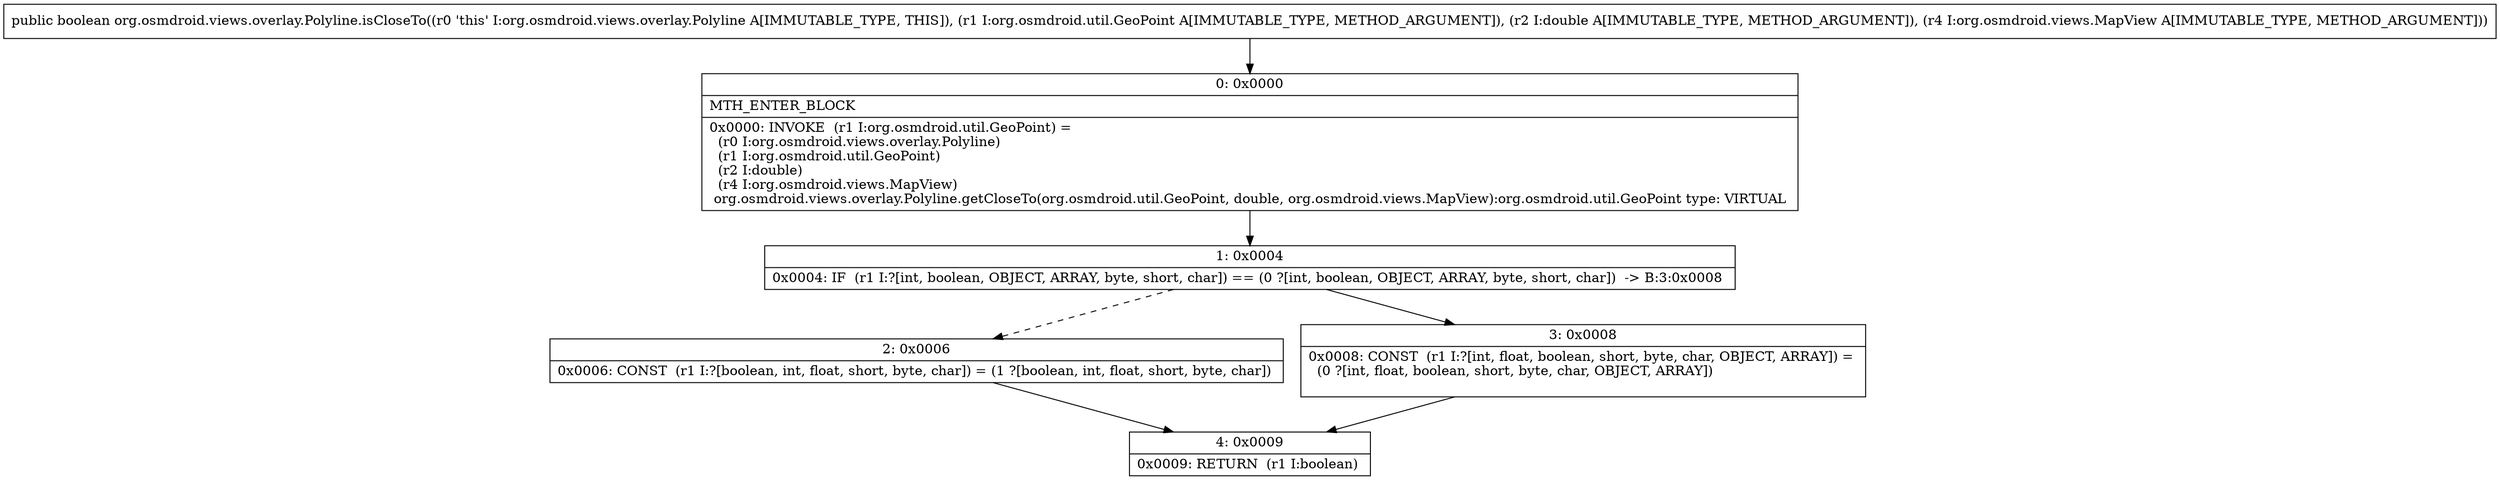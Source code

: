 digraph "CFG fororg.osmdroid.views.overlay.Polyline.isCloseTo(Lorg\/osmdroid\/util\/GeoPoint;DLorg\/osmdroid\/views\/MapView;)Z" {
Node_0 [shape=record,label="{0\:\ 0x0000|MTH_ENTER_BLOCK\l|0x0000: INVOKE  (r1 I:org.osmdroid.util.GeoPoint) = \l  (r0 I:org.osmdroid.views.overlay.Polyline)\l  (r1 I:org.osmdroid.util.GeoPoint)\l  (r2 I:double)\l  (r4 I:org.osmdroid.views.MapView)\l org.osmdroid.views.overlay.Polyline.getCloseTo(org.osmdroid.util.GeoPoint, double, org.osmdroid.views.MapView):org.osmdroid.util.GeoPoint type: VIRTUAL \l}"];
Node_1 [shape=record,label="{1\:\ 0x0004|0x0004: IF  (r1 I:?[int, boolean, OBJECT, ARRAY, byte, short, char]) == (0 ?[int, boolean, OBJECT, ARRAY, byte, short, char])  \-\> B:3:0x0008 \l}"];
Node_2 [shape=record,label="{2\:\ 0x0006|0x0006: CONST  (r1 I:?[boolean, int, float, short, byte, char]) = (1 ?[boolean, int, float, short, byte, char]) \l}"];
Node_3 [shape=record,label="{3\:\ 0x0008|0x0008: CONST  (r1 I:?[int, float, boolean, short, byte, char, OBJECT, ARRAY]) = \l  (0 ?[int, float, boolean, short, byte, char, OBJECT, ARRAY])\l \l}"];
Node_4 [shape=record,label="{4\:\ 0x0009|0x0009: RETURN  (r1 I:boolean) \l}"];
MethodNode[shape=record,label="{public boolean org.osmdroid.views.overlay.Polyline.isCloseTo((r0 'this' I:org.osmdroid.views.overlay.Polyline A[IMMUTABLE_TYPE, THIS]), (r1 I:org.osmdroid.util.GeoPoint A[IMMUTABLE_TYPE, METHOD_ARGUMENT]), (r2 I:double A[IMMUTABLE_TYPE, METHOD_ARGUMENT]), (r4 I:org.osmdroid.views.MapView A[IMMUTABLE_TYPE, METHOD_ARGUMENT])) }"];
MethodNode -> Node_0;
Node_0 -> Node_1;
Node_1 -> Node_2[style=dashed];
Node_1 -> Node_3;
Node_2 -> Node_4;
Node_3 -> Node_4;
}

